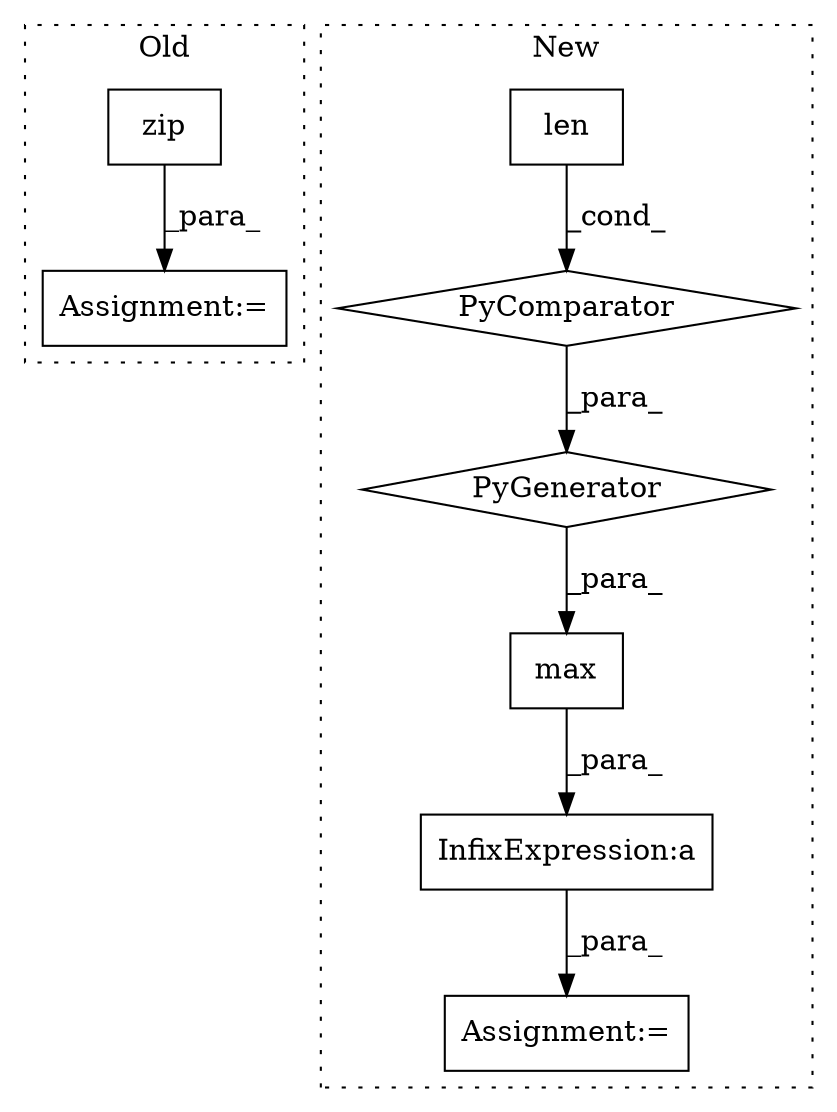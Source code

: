 digraph G {
subgraph cluster0 {
1 [label="zip" a="32" s="7139,7155" l="4,1" shape="box"];
3 [label="Assignment:=" a="7" s="7137" l="2" shape="box"];
label = "Old";
style="dotted";
}
subgraph cluster1 {
2 [label="PyGenerator" a="107" s="7794" l="122" shape="diamond"];
4 [label="PyComparator" a="113" s="7882" l="28" shape="diamond"];
5 [label="len" a="32" s="7794,7799" l="4,1" shape="box"];
6 [label="InfixExpression:a" a="27" s="7972" l="3" shape="box"];
7 [label="max" a="32" s="7773,7916" l="21,-3" shape="box"];
8 [label="Assignment:=" a="7" s="7937" l="14" shape="box"];
label = "New";
style="dotted";
}
1 -> 3 [label="_para_"];
2 -> 7 [label="_para_"];
4 -> 2 [label="_para_"];
5 -> 4 [label="_cond_"];
6 -> 8 [label="_para_"];
7 -> 6 [label="_para_"];
}